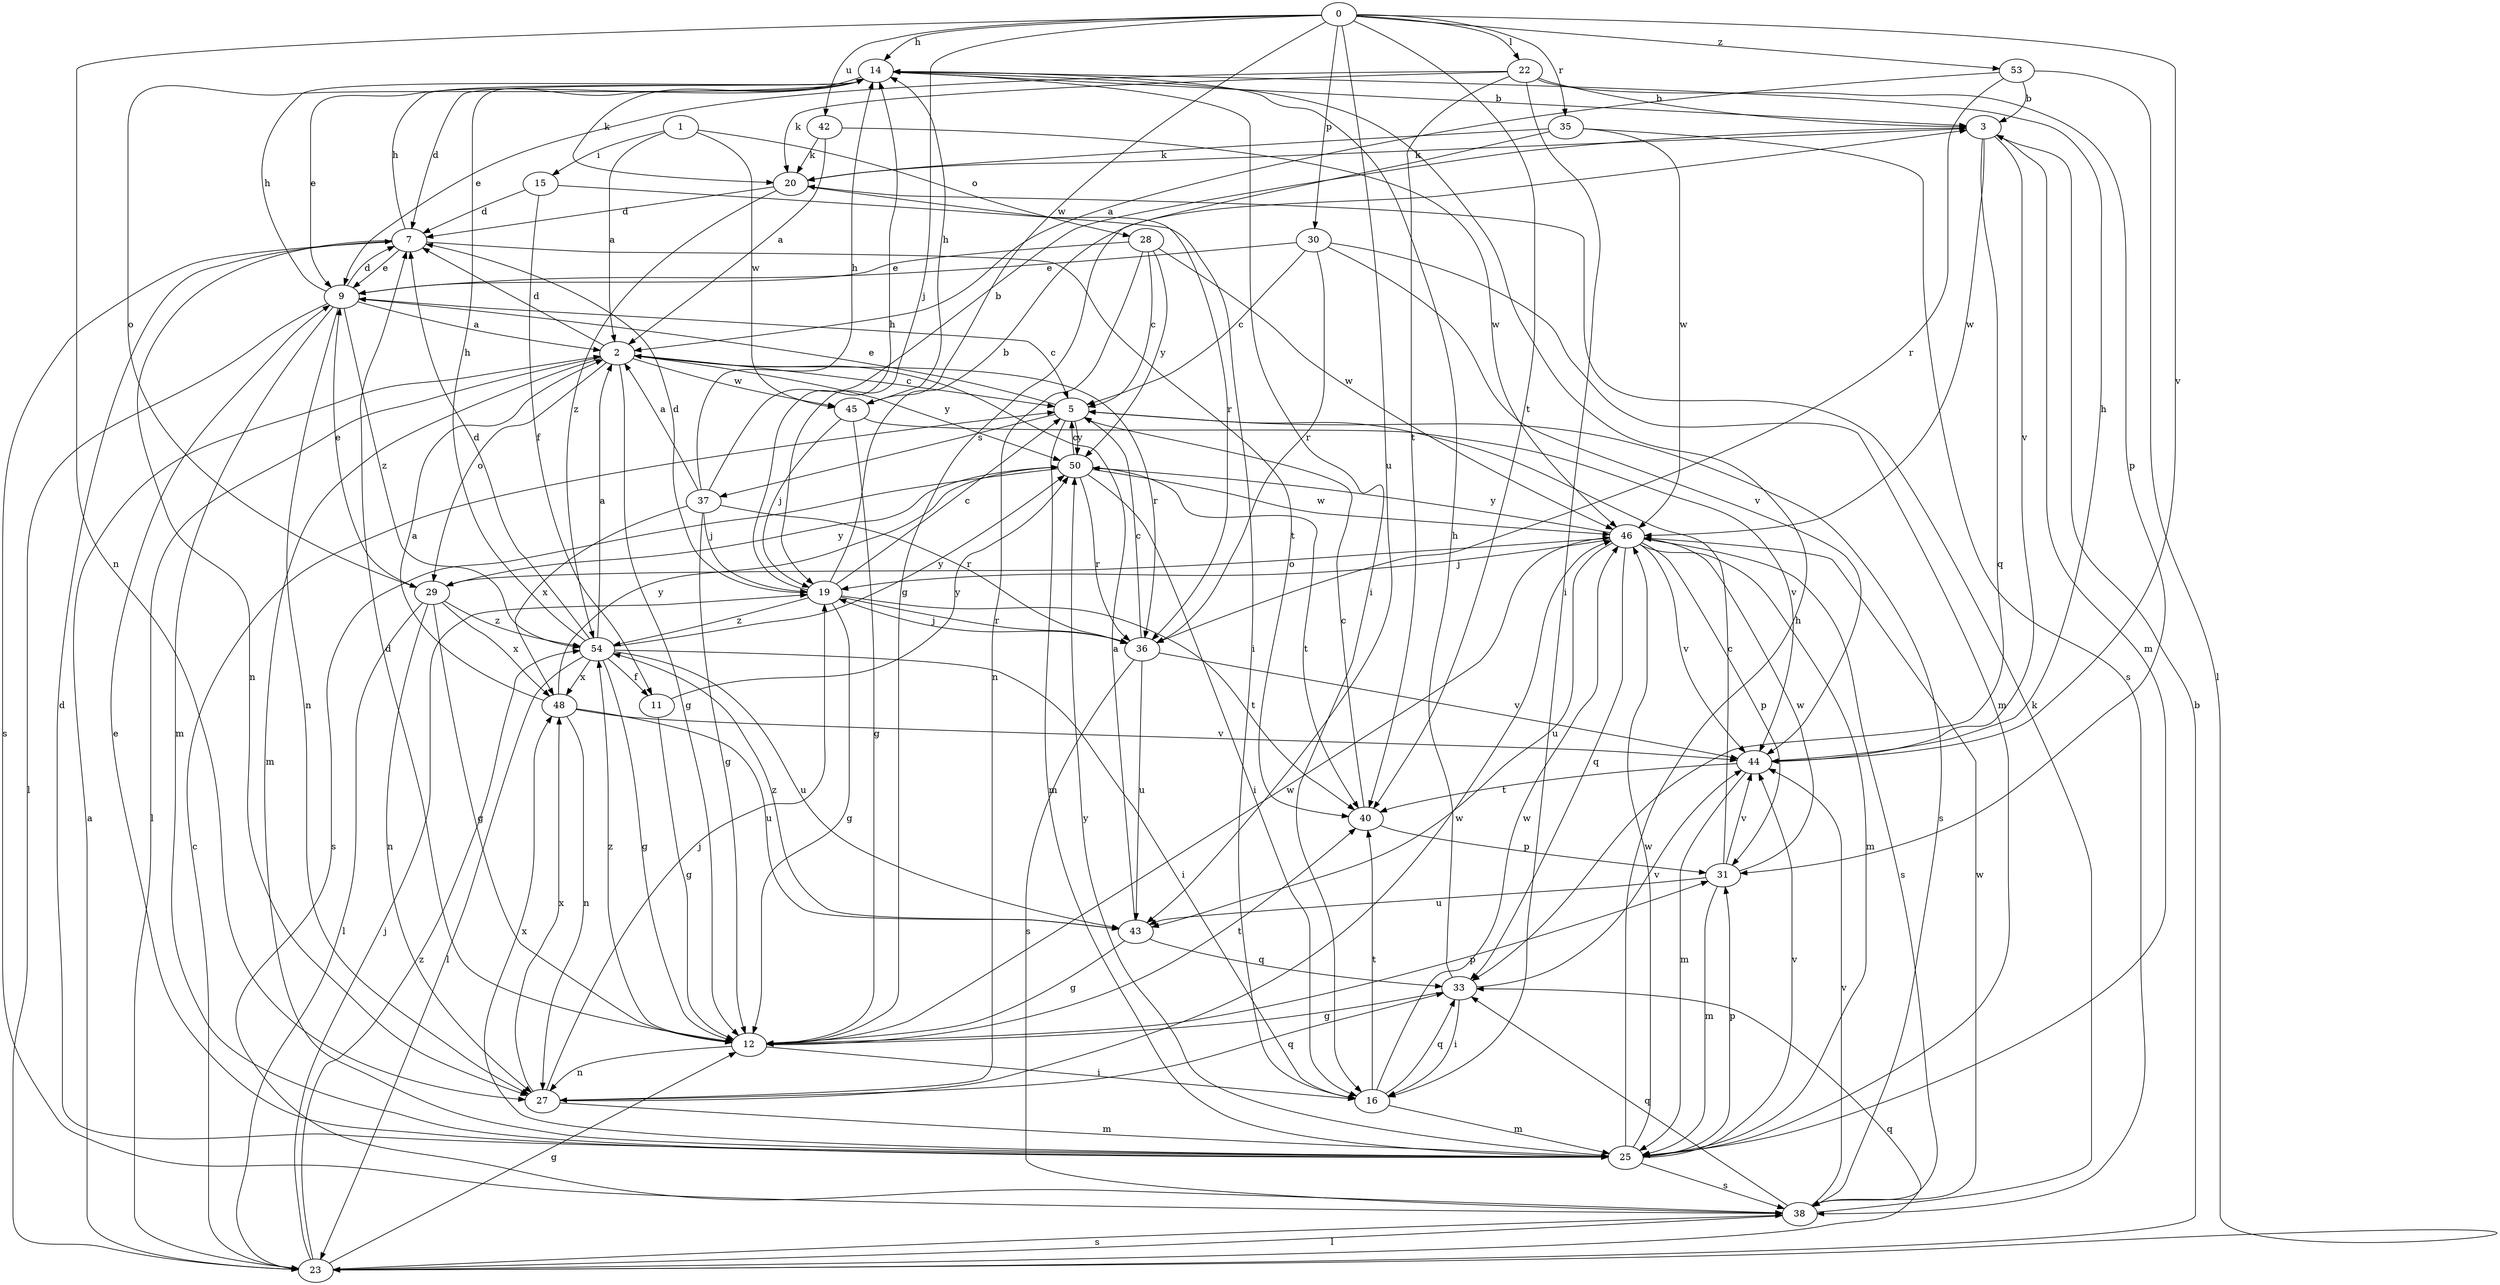 strict digraph  {
0;
1;
2;
3;
5;
7;
9;
11;
12;
14;
15;
16;
19;
20;
22;
23;
25;
27;
28;
29;
30;
31;
33;
35;
36;
37;
38;
40;
42;
43;
44;
45;
46;
48;
50;
53;
54;
0 -> 14  [label=h];
0 -> 19  [label=j];
0 -> 22  [label=l];
0 -> 27  [label=n];
0 -> 30  [label=p];
0 -> 35  [label=r];
0 -> 40  [label=t];
0 -> 42  [label=u];
0 -> 43  [label=u];
0 -> 44  [label=v];
0 -> 45  [label=w];
0 -> 53  [label=z];
1 -> 2  [label=a];
1 -> 15  [label=i];
1 -> 28  [label=o];
1 -> 45  [label=w];
2 -> 5  [label=c];
2 -> 7  [label=d];
2 -> 12  [label=g];
2 -> 23  [label=l];
2 -> 25  [label=m];
2 -> 29  [label=o];
2 -> 36  [label=r];
2 -> 45  [label=w];
2 -> 50  [label=y];
3 -> 20  [label=k];
3 -> 25  [label=m];
3 -> 33  [label=q];
3 -> 44  [label=v];
3 -> 46  [label=w];
5 -> 9  [label=e];
5 -> 25  [label=m];
5 -> 37  [label=s];
5 -> 38  [label=s];
5 -> 50  [label=y];
7 -> 9  [label=e];
7 -> 14  [label=h];
7 -> 27  [label=n];
7 -> 38  [label=s];
7 -> 40  [label=t];
9 -> 2  [label=a];
9 -> 5  [label=c];
9 -> 7  [label=d];
9 -> 14  [label=h];
9 -> 23  [label=l];
9 -> 25  [label=m];
9 -> 27  [label=n];
9 -> 54  [label=z];
11 -> 12  [label=g];
11 -> 50  [label=y];
12 -> 7  [label=d];
12 -> 16  [label=i];
12 -> 27  [label=n];
12 -> 31  [label=p];
12 -> 40  [label=t];
12 -> 46  [label=w];
12 -> 54  [label=z];
14 -> 3  [label=b];
14 -> 7  [label=d];
14 -> 9  [label=e];
14 -> 16  [label=i];
14 -> 20  [label=k];
14 -> 29  [label=o];
15 -> 7  [label=d];
15 -> 11  [label=f];
15 -> 16  [label=i];
16 -> 25  [label=m];
16 -> 33  [label=q];
16 -> 40  [label=t];
16 -> 46  [label=w];
19 -> 3  [label=b];
19 -> 5  [label=c];
19 -> 7  [label=d];
19 -> 12  [label=g];
19 -> 14  [label=h];
19 -> 36  [label=r];
19 -> 40  [label=t];
19 -> 54  [label=z];
20 -> 7  [label=d];
20 -> 36  [label=r];
20 -> 54  [label=z];
22 -> 3  [label=b];
22 -> 9  [label=e];
22 -> 16  [label=i];
22 -> 20  [label=k];
22 -> 31  [label=p];
22 -> 40  [label=t];
23 -> 2  [label=a];
23 -> 3  [label=b];
23 -> 5  [label=c];
23 -> 12  [label=g];
23 -> 19  [label=j];
23 -> 33  [label=q];
23 -> 38  [label=s];
23 -> 54  [label=z];
25 -> 7  [label=d];
25 -> 9  [label=e];
25 -> 14  [label=h];
25 -> 31  [label=p];
25 -> 38  [label=s];
25 -> 44  [label=v];
25 -> 46  [label=w];
25 -> 48  [label=x];
25 -> 50  [label=y];
27 -> 19  [label=j];
27 -> 25  [label=m];
27 -> 33  [label=q];
27 -> 46  [label=w];
27 -> 48  [label=x];
28 -> 5  [label=c];
28 -> 9  [label=e];
28 -> 27  [label=n];
28 -> 46  [label=w];
28 -> 50  [label=y];
29 -> 9  [label=e];
29 -> 12  [label=g];
29 -> 23  [label=l];
29 -> 27  [label=n];
29 -> 48  [label=x];
29 -> 50  [label=y];
29 -> 54  [label=z];
30 -> 5  [label=c];
30 -> 9  [label=e];
30 -> 25  [label=m];
30 -> 36  [label=r];
30 -> 44  [label=v];
31 -> 5  [label=c];
31 -> 25  [label=m];
31 -> 43  [label=u];
31 -> 44  [label=v];
31 -> 46  [label=w];
33 -> 12  [label=g];
33 -> 14  [label=h];
33 -> 16  [label=i];
33 -> 44  [label=v];
35 -> 12  [label=g];
35 -> 20  [label=k];
35 -> 38  [label=s];
35 -> 46  [label=w];
36 -> 5  [label=c];
36 -> 19  [label=j];
36 -> 38  [label=s];
36 -> 43  [label=u];
36 -> 44  [label=v];
37 -> 2  [label=a];
37 -> 3  [label=b];
37 -> 12  [label=g];
37 -> 14  [label=h];
37 -> 19  [label=j];
37 -> 36  [label=r];
37 -> 48  [label=x];
38 -> 20  [label=k];
38 -> 23  [label=l];
38 -> 33  [label=q];
38 -> 44  [label=v];
38 -> 46  [label=w];
40 -> 5  [label=c];
40 -> 31  [label=p];
42 -> 2  [label=a];
42 -> 20  [label=k];
42 -> 46  [label=w];
43 -> 2  [label=a];
43 -> 12  [label=g];
43 -> 33  [label=q];
43 -> 54  [label=z];
44 -> 14  [label=h];
44 -> 25  [label=m];
44 -> 40  [label=t];
45 -> 12  [label=g];
45 -> 14  [label=h];
45 -> 19  [label=j];
45 -> 44  [label=v];
46 -> 19  [label=j];
46 -> 25  [label=m];
46 -> 29  [label=o];
46 -> 31  [label=p];
46 -> 33  [label=q];
46 -> 38  [label=s];
46 -> 43  [label=u];
46 -> 44  [label=v];
46 -> 50  [label=y];
48 -> 2  [label=a];
48 -> 27  [label=n];
48 -> 43  [label=u];
48 -> 44  [label=v];
48 -> 50  [label=y];
50 -> 5  [label=c];
50 -> 16  [label=i];
50 -> 36  [label=r];
50 -> 38  [label=s];
50 -> 40  [label=t];
50 -> 46  [label=w];
53 -> 2  [label=a];
53 -> 3  [label=b];
53 -> 23  [label=l];
53 -> 36  [label=r];
54 -> 2  [label=a];
54 -> 7  [label=d];
54 -> 11  [label=f];
54 -> 12  [label=g];
54 -> 14  [label=h];
54 -> 16  [label=i];
54 -> 23  [label=l];
54 -> 43  [label=u];
54 -> 48  [label=x];
54 -> 50  [label=y];
}
